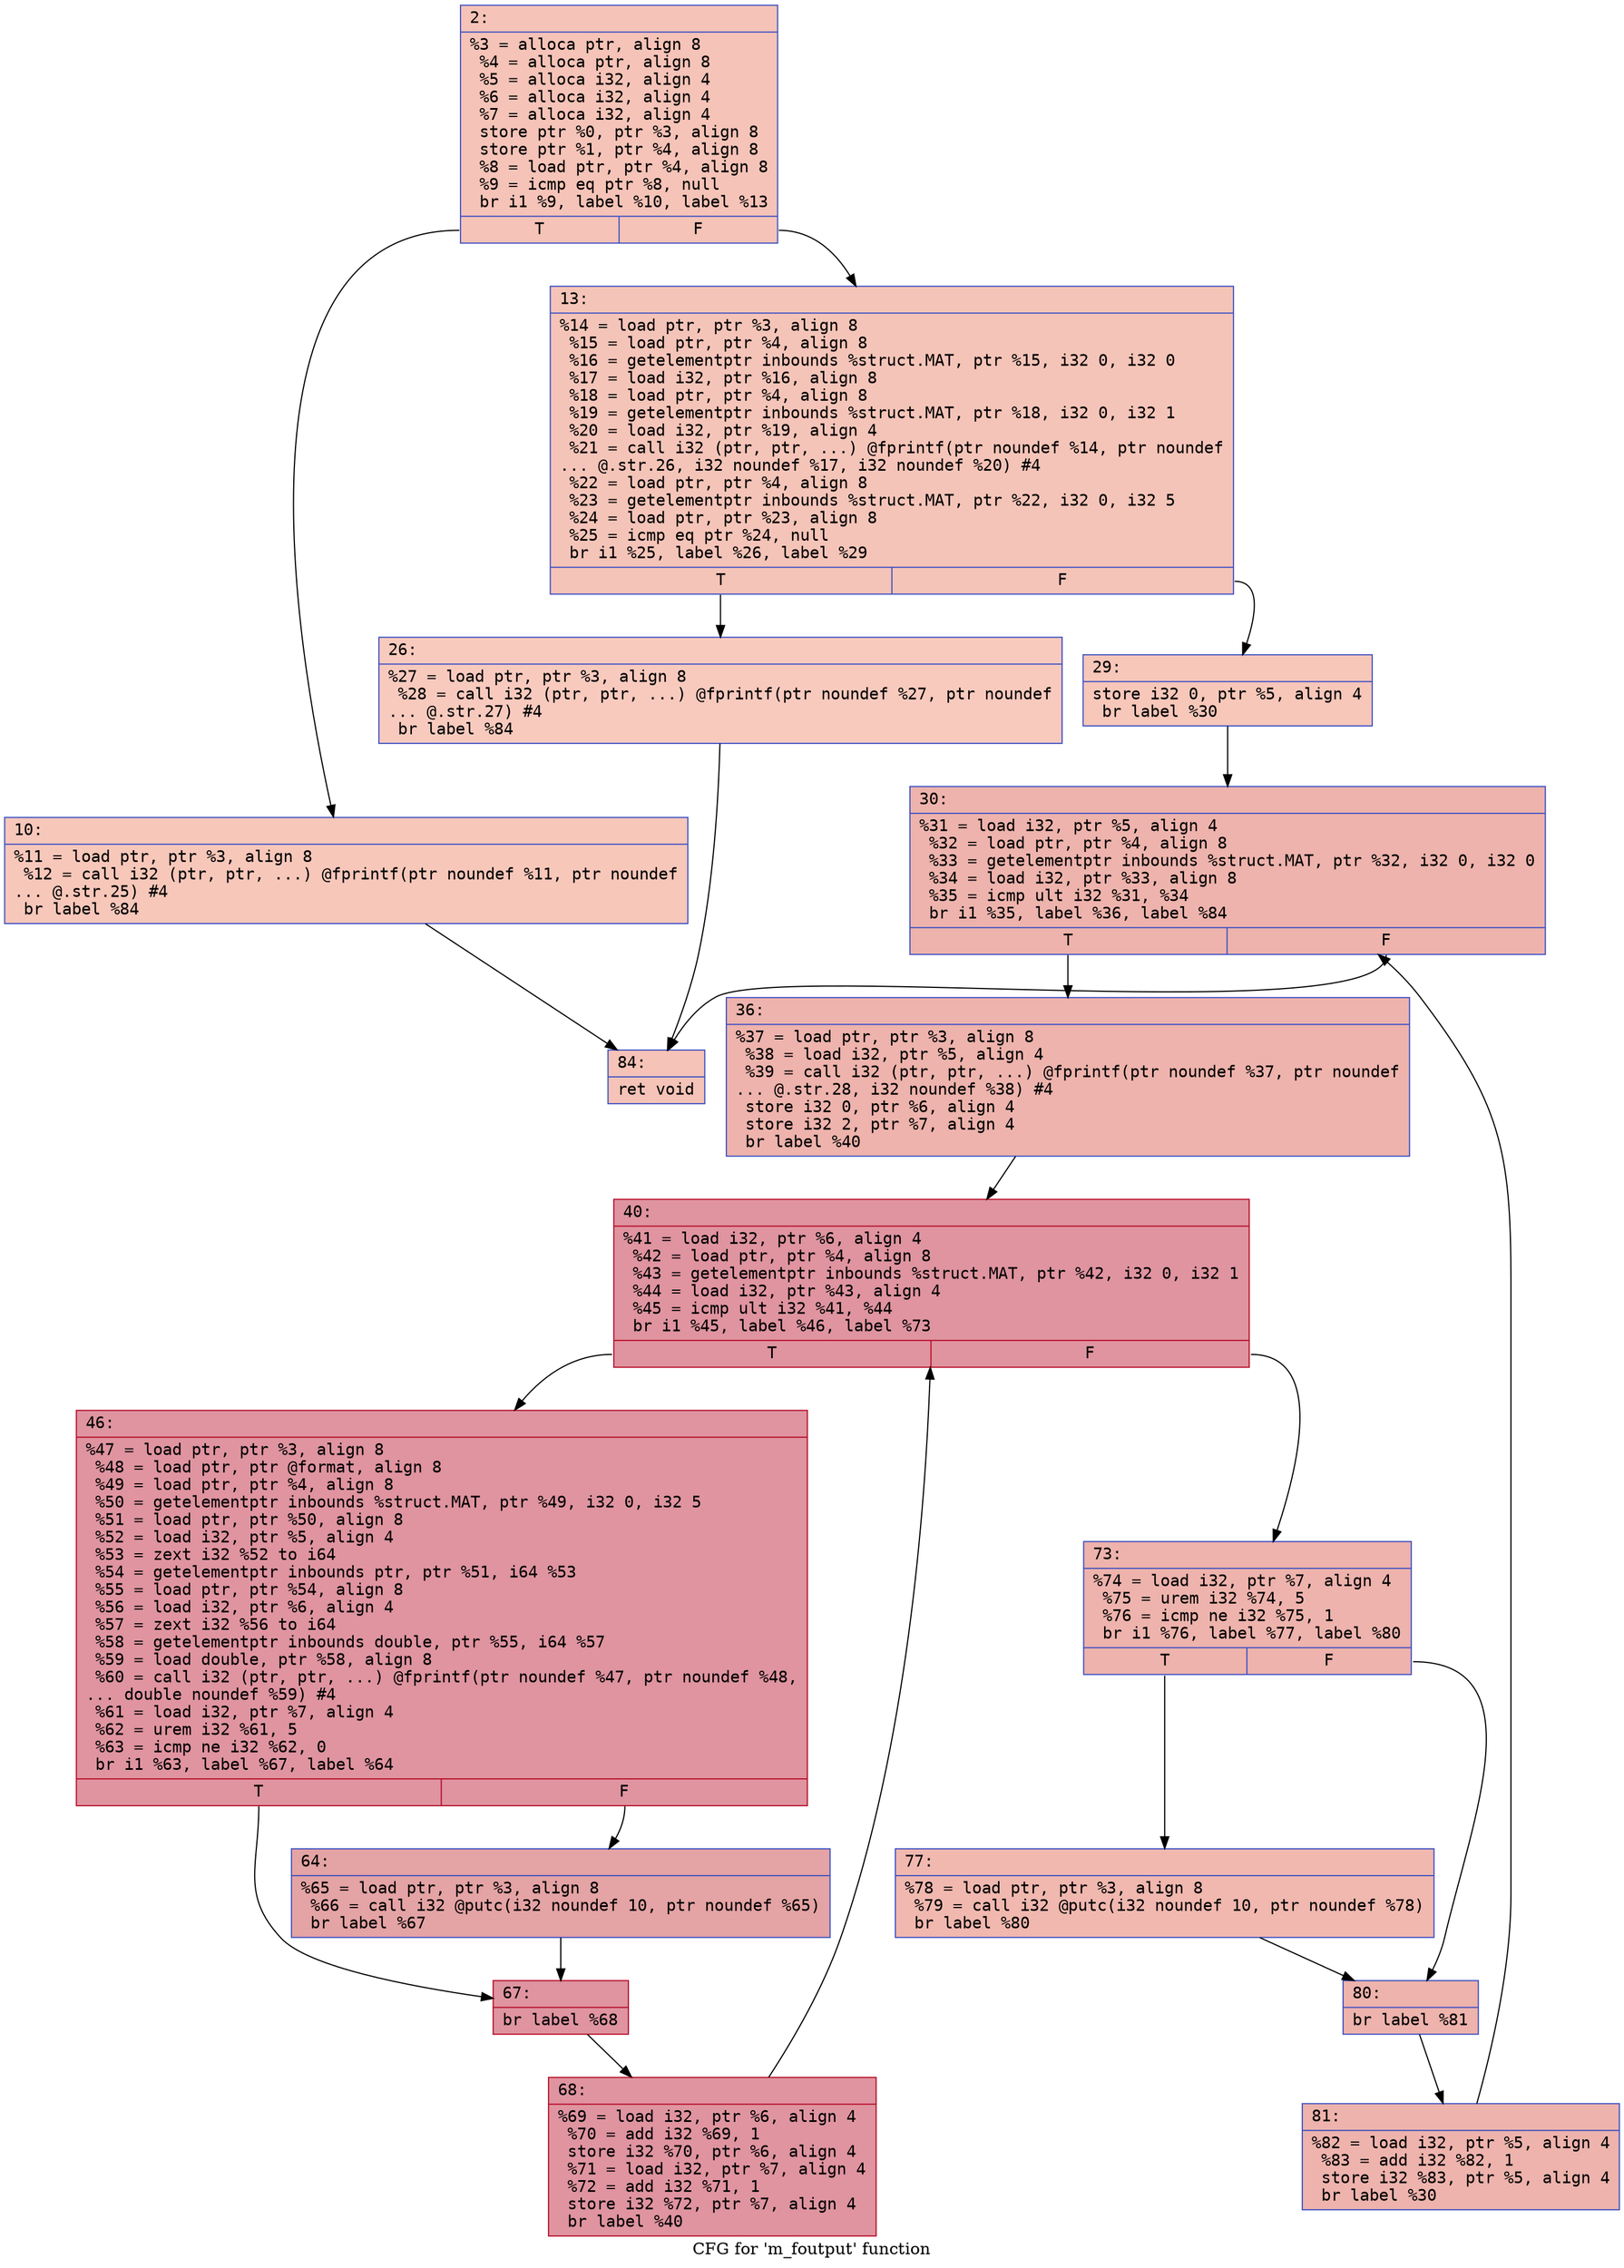 digraph "CFG for 'm_foutput' function" {
	label="CFG for 'm_foutput' function";

	Node0x600001ecc910 [shape=record,color="#3d50c3ff", style=filled, fillcolor="#e8765c70" fontname="Courier",label="{2:\l|  %3 = alloca ptr, align 8\l  %4 = alloca ptr, align 8\l  %5 = alloca i32, align 4\l  %6 = alloca i32, align 4\l  %7 = alloca i32, align 4\l  store ptr %0, ptr %3, align 8\l  store ptr %1, ptr %4, align 8\l  %8 = load ptr, ptr %4, align 8\l  %9 = icmp eq ptr %8, null\l  br i1 %9, label %10, label %13\l|{<s0>T|<s1>F}}"];
	Node0x600001ecc910:s0 -> Node0x600001ecc960[tooltip="2 -> 10\nProbability 37.50%" ];
	Node0x600001ecc910:s1 -> Node0x600001ecc9b0[tooltip="2 -> 13\nProbability 62.50%" ];
	Node0x600001ecc960 [shape=record,color="#3d50c3ff", style=filled, fillcolor="#ec7f6370" fontname="Courier",label="{10:\l|  %11 = load ptr, ptr %3, align 8\l  %12 = call i32 (ptr, ptr, ...) @fprintf(ptr noundef %11, ptr noundef\l... @.str.25) #4\l  br label %84\l}"];
	Node0x600001ecc960 -> Node0x600001ecce10[tooltip="10 -> 84\nProbability 100.00%" ];
	Node0x600001ecc9b0 [shape=record,color="#3d50c3ff", style=filled, fillcolor="#e97a5f70" fontname="Courier",label="{13:\l|  %14 = load ptr, ptr %3, align 8\l  %15 = load ptr, ptr %4, align 8\l  %16 = getelementptr inbounds %struct.MAT, ptr %15, i32 0, i32 0\l  %17 = load i32, ptr %16, align 8\l  %18 = load ptr, ptr %4, align 8\l  %19 = getelementptr inbounds %struct.MAT, ptr %18, i32 0, i32 1\l  %20 = load i32, ptr %19, align 4\l  %21 = call i32 (ptr, ptr, ...) @fprintf(ptr noundef %14, ptr noundef\l... @.str.26, i32 noundef %17, i32 noundef %20) #4\l  %22 = load ptr, ptr %4, align 8\l  %23 = getelementptr inbounds %struct.MAT, ptr %22, i32 0, i32 5\l  %24 = load ptr, ptr %23, align 8\l  %25 = icmp eq ptr %24, null\l  br i1 %25, label %26, label %29\l|{<s0>T|<s1>F}}"];
	Node0x600001ecc9b0:s0 -> Node0x600001ecca00[tooltip="13 -> 26\nProbability 37.50%" ];
	Node0x600001ecc9b0:s1 -> Node0x600001ecca50[tooltip="13 -> 29\nProbability 62.50%" ];
	Node0x600001ecca00 [shape=record,color="#3d50c3ff", style=filled, fillcolor="#ef886b70" fontname="Courier",label="{26:\l|  %27 = load ptr, ptr %3, align 8\l  %28 = call i32 (ptr, ptr, ...) @fprintf(ptr noundef %27, ptr noundef\l... @.str.27) #4\l  br label %84\l}"];
	Node0x600001ecca00 -> Node0x600001ecce10[tooltip="26 -> 84\nProbability 100.00%" ];
	Node0x600001ecca50 [shape=record,color="#3d50c3ff", style=filled, fillcolor="#ec7f6370" fontname="Courier",label="{29:\l|  store i32 0, ptr %5, align 4\l  br label %30\l}"];
	Node0x600001ecca50 -> Node0x600001eccaa0[tooltip="29 -> 30\nProbability 100.00%" ];
	Node0x600001eccaa0 [shape=record,color="#3d50c3ff", style=filled, fillcolor="#d6524470" fontname="Courier",label="{30:\l|  %31 = load i32, ptr %5, align 4\l  %32 = load ptr, ptr %4, align 8\l  %33 = getelementptr inbounds %struct.MAT, ptr %32, i32 0, i32 0\l  %34 = load i32, ptr %33, align 8\l  %35 = icmp ult i32 %31, %34\l  br i1 %35, label %36, label %84\l|{<s0>T|<s1>F}}"];
	Node0x600001eccaa0:s0 -> Node0x600001eccaf0[tooltip="30 -> 36\nProbability 96.88%" ];
	Node0x600001eccaa0:s1 -> Node0x600001ecce10[tooltip="30 -> 84\nProbability 3.12%" ];
	Node0x600001eccaf0 [shape=record,color="#3d50c3ff", style=filled, fillcolor="#d6524470" fontname="Courier",label="{36:\l|  %37 = load ptr, ptr %3, align 8\l  %38 = load i32, ptr %5, align 4\l  %39 = call i32 (ptr, ptr, ...) @fprintf(ptr noundef %37, ptr noundef\l... @.str.28, i32 noundef %38) #4\l  store i32 0, ptr %6, align 4\l  store i32 2, ptr %7, align 4\l  br label %40\l}"];
	Node0x600001eccaf0 -> Node0x600001eccb40[tooltip="36 -> 40\nProbability 100.00%" ];
	Node0x600001eccb40 [shape=record,color="#b70d28ff", style=filled, fillcolor="#b70d2870" fontname="Courier",label="{40:\l|  %41 = load i32, ptr %6, align 4\l  %42 = load ptr, ptr %4, align 8\l  %43 = getelementptr inbounds %struct.MAT, ptr %42, i32 0, i32 1\l  %44 = load i32, ptr %43, align 4\l  %45 = icmp ult i32 %41, %44\l  br i1 %45, label %46, label %73\l|{<s0>T|<s1>F}}"];
	Node0x600001eccb40:s0 -> Node0x600001eccb90[tooltip="40 -> 46\nProbability 96.88%" ];
	Node0x600001eccb40:s1 -> Node0x600001ecccd0[tooltip="40 -> 73\nProbability 3.12%" ];
	Node0x600001eccb90 [shape=record,color="#b70d28ff", style=filled, fillcolor="#b70d2870" fontname="Courier",label="{46:\l|  %47 = load ptr, ptr %3, align 8\l  %48 = load ptr, ptr @format, align 8\l  %49 = load ptr, ptr %4, align 8\l  %50 = getelementptr inbounds %struct.MAT, ptr %49, i32 0, i32 5\l  %51 = load ptr, ptr %50, align 8\l  %52 = load i32, ptr %5, align 4\l  %53 = zext i32 %52 to i64\l  %54 = getelementptr inbounds ptr, ptr %51, i64 %53\l  %55 = load ptr, ptr %54, align 8\l  %56 = load i32, ptr %6, align 4\l  %57 = zext i32 %56 to i64\l  %58 = getelementptr inbounds double, ptr %55, i64 %57\l  %59 = load double, ptr %58, align 8\l  %60 = call i32 (ptr, ptr, ...) @fprintf(ptr noundef %47, ptr noundef %48,\l... double noundef %59) #4\l  %61 = load i32, ptr %7, align 4\l  %62 = urem i32 %61, 5\l  %63 = icmp ne i32 %62, 0\l  br i1 %63, label %67, label %64\l|{<s0>T|<s1>F}}"];
	Node0x600001eccb90:s0 -> Node0x600001eccc30[tooltip="46 -> 67\nProbability 62.50%" ];
	Node0x600001eccb90:s1 -> Node0x600001eccbe0[tooltip="46 -> 64\nProbability 37.50%" ];
	Node0x600001eccbe0 [shape=record,color="#3d50c3ff", style=filled, fillcolor="#c32e3170" fontname="Courier",label="{64:\l|  %65 = load ptr, ptr %3, align 8\l  %66 = call i32 @putc(i32 noundef 10, ptr noundef %65)\l  br label %67\l}"];
	Node0x600001eccbe0 -> Node0x600001eccc30[tooltip="64 -> 67\nProbability 100.00%" ];
	Node0x600001eccc30 [shape=record,color="#b70d28ff", style=filled, fillcolor="#b70d2870" fontname="Courier",label="{67:\l|  br label %68\l}"];
	Node0x600001eccc30 -> Node0x600001eccc80[tooltip="67 -> 68\nProbability 100.00%" ];
	Node0x600001eccc80 [shape=record,color="#b70d28ff", style=filled, fillcolor="#b70d2870" fontname="Courier",label="{68:\l|  %69 = load i32, ptr %6, align 4\l  %70 = add i32 %69, 1\l  store i32 %70, ptr %6, align 4\l  %71 = load i32, ptr %7, align 4\l  %72 = add i32 %71, 1\l  store i32 %72, ptr %7, align 4\l  br label %40\l}"];
	Node0x600001eccc80 -> Node0x600001eccb40[tooltip="68 -> 40\nProbability 100.00%" ];
	Node0x600001ecccd0 [shape=record,color="#3d50c3ff", style=filled, fillcolor="#d6524470" fontname="Courier",label="{73:\l|  %74 = load i32, ptr %7, align 4\l  %75 = urem i32 %74, 5\l  %76 = icmp ne i32 %75, 1\l  br i1 %76, label %77, label %80\l|{<s0>T|<s1>F}}"];
	Node0x600001ecccd0:s0 -> Node0x600001eccd20[tooltip="73 -> 77\nProbability 50.00%" ];
	Node0x600001ecccd0:s1 -> Node0x600001eccd70[tooltip="73 -> 80\nProbability 50.00%" ];
	Node0x600001eccd20 [shape=record,color="#3d50c3ff", style=filled, fillcolor="#dc5d4a70" fontname="Courier",label="{77:\l|  %78 = load ptr, ptr %3, align 8\l  %79 = call i32 @putc(i32 noundef 10, ptr noundef %78)\l  br label %80\l}"];
	Node0x600001eccd20 -> Node0x600001eccd70[tooltip="77 -> 80\nProbability 100.00%" ];
	Node0x600001eccd70 [shape=record,color="#3d50c3ff", style=filled, fillcolor="#d6524470" fontname="Courier",label="{80:\l|  br label %81\l}"];
	Node0x600001eccd70 -> Node0x600001eccdc0[tooltip="80 -> 81\nProbability 100.00%" ];
	Node0x600001eccdc0 [shape=record,color="#3d50c3ff", style=filled, fillcolor="#d6524470" fontname="Courier",label="{81:\l|  %82 = load i32, ptr %5, align 4\l  %83 = add i32 %82, 1\l  store i32 %83, ptr %5, align 4\l  br label %30\l}"];
	Node0x600001eccdc0 -> Node0x600001eccaa0[tooltip="81 -> 30\nProbability 100.00%" ];
	Node0x600001ecce10 [shape=record,color="#3d50c3ff", style=filled, fillcolor="#e8765c70" fontname="Courier",label="{84:\l|  ret void\l}"];
}
